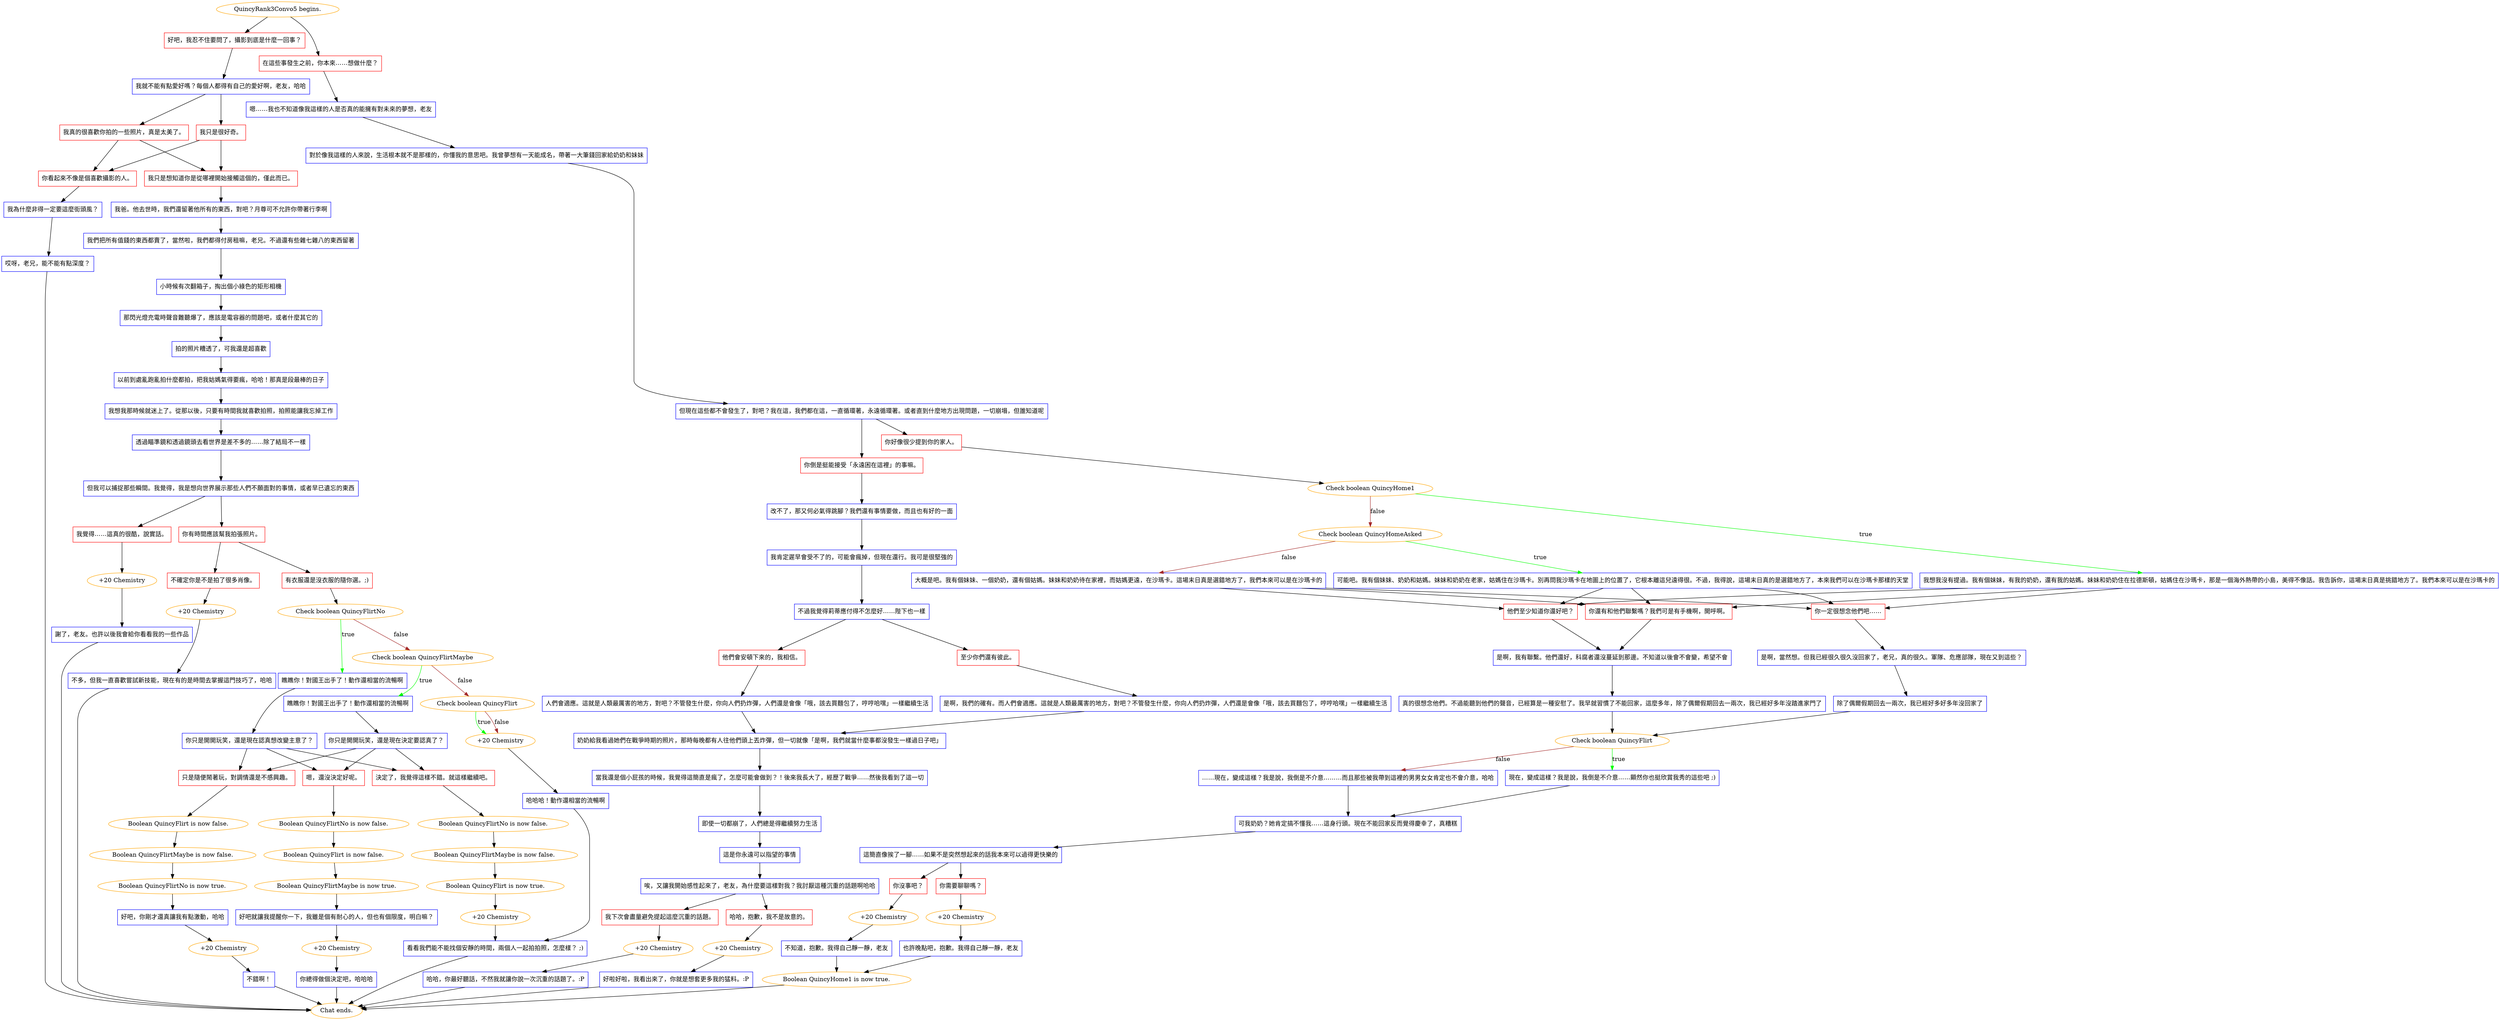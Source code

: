 digraph {
	"QuincyRank3Convo5 begins." [color=orange];
		"QuincyRank3Convo5 begins." -> j2011972786;
		"QuincyRank3Convo5 begins." -> j302579944;
	j2011972786 [label="好吧，我忍不住要問了，攝影到底是什麼一回事？",shape=box,color=red];
		j2011972786 -> j3367079080;
	j302579944 [label="在這些事發生之前，你本來……想做什麼？",shape=box,color=red];
		j302579944 -> j849493759;
	j3367079080 [label="我就不能有點愛好嗎？每個人都得有自己的愛好啊，老友，哈哈",shape=box,color=blue];
		j3367079080 -> j1514388016;
		j3367079080 -> j3136899918;
	j849493759 [label="嗯……我也不知道像我這樣的人是否真的能擁有對未來的夢想，老友",shape=box,color=blue];
		j849493759 -> j1352509940;
	j1514388016 [label="我真的很喜歡你拍的一些照片，真是太美了。",shape=box,color=red];
		j1514388016 -> j4285924195;
		j1514388016 -> j1577885046;
	j3136899918 [label="我只是很好奇。",shape=box,color=red];
		j3136899918 -> j4285924195;
		j3136899918 -> j1577885046;
	j1352509940 [label="對於像我這樣的人來說，生活根本就不是那樣的，你懂我的意思吧。我曾夢想有一天能成名，帶著一大筆錢回家給奶奶和妹妹",shape=box,color=blue];
		j1352509940 -> j1246554302;
	j4285924195 [label="我只是想知道你是從哪裡開始接觸這個的，僅此而已。",shape=box,color=red];
		j4285924195 -> j3281999895;
	j1577885046 [label="你看起來不像是個喜歡攝影的人。",shape=box,color=red];
		j1577885046 -> j3645466262;
	j1246554302 [label="但現在這些都不會發生了，對吧？我在這，我們都在這，一直循環著，永遠循環著。或者直到什麼地方出現問題，一切崩塌，但誰知道呢",shape=box,color=blue];
		j1246554302 -> j113504246;
		j1246554302 -> j3586718926;
	j3281999895 [label="我爸。他去世時，我們還留著他所有的東西，對吧？月尊可不允許你帶著行李啊",shape=box,color=blue];
		j3281999895 -> j244776107;
	j3645466262 [label="我為什麼非得一定要這麼街頭風？",shape=box,color=blue];
		j3645466262 -> j4079604373;
	j113504246 [label="你倒是挺能接受「永遠困在這裡」的事嘛。",shape=box,color=red];
		j113504246 -> j3211653295;
	j3586718926 [label="你好像很少提到你的家人。",shape=box,color=red];
		j3586718926 -> j1107054542;
	j244776107 [label="我們把所有值錢的東西都賣了，當然啦，我們都得付房租嘛，老兄。不過還有些雜七雜八的東西留著",shape=box,color=blue];
		j244776107 -> j2559402332;
	j4079604373 [label="哎呀，老兄，能不能有點深度？",shape=box,color=blue];
		j4079604373 -> "Chat ends.";
	j3211653295 [label="改不了，那又何必氣得跳腳？我們還有事情要做，而且也有好的一面",shape=box,color=blue];
		j3211653295 -> j2420907697;
	j1107054542 [label="Check boolean QuincyHome1",color=orange];
		j1107054542 -> j3603119423 [label=true,color=green];
		j1107054542 -> j3454029324 [label=false,color=brown];
	j2559402332 [label="小時候有次翻箱子，掏出個小綠色的矩形相機",shape=box,color=blue];
		j2559402332 -> j133135659;
	"Chat ends." [color=orange];
	j2420907697 [label="我肯定遲早會受不了的，可能會瘋掉，但現在還行。我可是很堅強的",shape=box,color=blue];
		j2420907697 -> j1840359352;
	j3603119423 [label="我想我沒有提過。我有個妹妹，有我的奶奶，還有我的姑媽。妹妹和奶奶住在拉德斯頓，姑媽住在沙瑪卡，那是一個海外熱帶的小島，美得不像話。我告訴你，這場末日真是挑錯地方了。我們本來可以是在沙瑪卡的",shape=box,color=blue];
		j3603119423 -> j1092605720;
		j3603119423 -> j3479324504;
		j3603119423 -> j2503837427;
	j3454029324 [label="Check boolean QuincyHomeAsked",color=orange];
		j3454029324 -> j430690188 [label=true,color=green];
		j3454029324 -> j1108316896 [label=false,color=brown];
	j133135659 [label="那閃光燈充電時聲音難聽爆了，應該是電容器的問題吧，或者什麼其它的",shape=box,color=blue];
		j133135659 -> j225678159;
	j1840359352 [label="不過我覺得莉蒂應付得不怎麼好……陛下也一樣",shape=box,color=blue];
		j1840359352 -> j4103485200;
		j1840359352 -> j1321095801;
	j1092605720 [label="你還有和他們聯繫嗎？我們可是有手機啊，開呼啊。",shape=box,color=red];
		j1092605720 -> j1798942108;
	j3479324504 [label="他們至少知道你還好吧？",shape=box,color=red];
		j3479324504 -> j1798942108;
	j2503837427 [label="你一定很想念他們吧……",shape=box,color=red];
		j2503837427 -> j3593817927;
	j430690188 [label="可能吧。我有個妹妹、奶奶和姑媽。妹妹和奶奶在老家，姑媽住在沙瑪卡。別再問我沙瑪卡在地圖上的位置了，它根本離這兒遠得很。不過，我得說，這場末日真的是選錯地方了，本來我們可以在沙瑪卡那樣的天堂",shape=box,color=blue];
		j430690188 -> j1092605720;
		j430690188 -> j3479324504;
		j430690188 -> j2503837427;
	j1108316896 [label="大概是吧。我有個妹妹、一個奶奶，還有個姑媽。妹妹和奶奶待在家裡，而姑媽更遠，在沙瑪卡。這場末日真是選錯地方了，我們本來可以是在沙瑪卡的",shape=box,color=blue];
		j1108316896 -> j1092605720;
		j1108316896 -> j3479324504;
		j1108316896 -> j2503837427;
	j225678159 [label="拍的照片糟透了，可我還是超喜歡",shape=box,color=blue];
		j225678159 -> j2700756701;
	j4103485200 [label="至少你們還有彼此。",shape=box,color=red];
		j4103485200 -> j4118894050;
	j1321095801 [label="他們會安頓下來的，我相信。",shape=box,color=red];
		j1321095801 -> j840341565;
	j1798942108 [label="是啊，我有聯繫。他們還好，科腐者還沒蔓延到那邊。不知道以後會不會變，希望不會",shape=box,color=blue];
		j1798942108 -> j4123666288;
	j3593817927 [label="是啊，當然想。但我已經很久很久沒回家了，老兄，真的很久。軍隊、危應部隊，現在又到這些？",shape=box,color=blue];
		j3593817927 -> j1469177605;
	j2700756701 [label="以前到處亂跑亂拍什麼都拍，把我姑媽氣得要瘋，哈哈！那真是段最棒的日子",shape=box,color=blue];
		j2700756701 -> j1230966637;
	j4118894050 [label="是啊，我們的確有。而人們會適應。這就是人類最厲害的地方，對吧？不管發生什麼，你向人們扔炸彈，人們還是會像「哦，該去買麵包了，哼哼哈嘿」一樣繼續生活",shape=box,color=blue];
		j4118894050 -> j2414065727;
	j840341565 [label="人們會適應。這就是人類最厲害的地方，對吧？不管發生什麼，你向人們扔炸彈，人們還是會像「哦，該去買麵包了，哼哼哈嘿」一樣繼續生活",shape=box,color=blue];
		j840341565 -> j2414065727;
	j4123666288 [label="真的很想念他們。不過能聽到他們的聲音，已經算是一種安慰了。我早就習慣了不能回家，這麼多年，除了偶爾假期回去一兩次，我已經好多年沒踏進家門了",shape=box,color=blue];
		j4123666288 -> j1312645796;
	j1469177605 [label="除了偶爾假期回去一兩次，我已經好多好多年沒回家了",shape=box,color=blue];
		j1469177605 -> j1312645796;
	j1230966637 [label="我想我那時候就迷上了。從那以後，只要有時間我就喜歡拍照，拍照能讓我忘掉工作",shape=box,color=blue];
		j1230966637 -> j2753542307;
	j2414065727 [label="奶奶給我看過她們在戰爭時期的照片，那時每晚都有人往他們頭上丟炸彈，但一切就像「是啊，我們就當什麼事都沒發生一樣過日子吧」",shape=box,color=blue];
		j2414065727 -> j3963594611;
	j1312645796 [label="Check boolean QuincyFlirt",color=orange];
		j1312645796 -> j2011531505 [label=true,color=green];
		j1312645796 -> j3553565172 [label=false,color=brown];
	j2753542307 [label="透過瞄準鏡和透過鏡頭去看世界是差不多的……除了結局不一樣",shape=box,color=blue];
		j2753542307 -> j3484547989;
	j3963594611 [label="當我還是個小屁孩的時候，我覺得這簡直是瘋了，怎麼可能會做到？！後來我長大了，經歷了戰爭……然後我看到了這一切",shape=box,color=blue];
		j3963594611 -> j2976618241;
	j2011531505 [label="現在，變成這樣？我是說，我倒是不介意……顯然你也挺欣賞我秀的這些吧 ;)",shape=box,color=blue];
		j2011531505 -> j2100835642;
	j3553565172 [label="……現在，變成這樣？我是說，我倒是不介意………而且那些被我帶到這裡的男男女女肯定也不會介意，哈哈",shape=box,color=blue];
		j3553565172 -> j2100835642;
	j3484547989 [label="但我可以捕捉那些瞬間。我覺得，我是想向世界展示那些人們不願面對的事情，或者早已遺忘的東西",shape=box,color=blue];
		j3484547989 -> j1177170910;
		j3484547989 -> j3362779794;
	j2976618241 [label="即使一切都崩了，人們總是得繼續努力生活",shape=box,color=blue];
		j2976618241 -> j1180389329;
	j2100835642 [label="可我奶奶？她肯定搞不懂我……這身行頭。現在不能回家反而覺得慶幸了，真糟糕",shape=box,color=blue];
		j2100835642 -> j822904235;
	j1177170910 [label="你有時間應該幫我拍張照片。",shape=box,color=red];
		j1177170910 -> j4278915;
		j1177170910 -> j2428436250;
	j3362779794 [label="我覺得……這真的很酷，說實話。",shape=box,color=red];
		j3362779794 -> j27094280;
	j1180389329 [label="這是你永遠可以指望的事情",shape=box,color=blue];
		j1180389329 -> j1515624548;
	j822904235 [label="這簡直像挨了一腳……如果不是突然想起來的話我本來可以過得更快樂的",shape=box,color=blue];
		j822904235 -> j2782466376;
		j822904235 -> j3113913783;
	j4278915 [label="有衣服還是沒衣服的隨你選。;)",shape=box,color=red];
		j4278915 -> j3041405402;
	j2428436250 [label="不確定你是不是拍了很多肖像。",shape=box,color=red];
		j2428436250 -> j1936101412;
	j27094280 [label="+20 Chemistry",color=orange];
		j27094280 -> j2714439398;
	j1515624548 [label="唉，又讓我開始感性起來了，老友，為什麼要這樣對我？我討厭這種沉重的話題啊哈哈",shape=box,color=blue];
		j1515624548 -> j902566278;
		j1515624548 -> j4011963943;
	j2782466376 [label="你沒事吧？",shape=box,color=red];
		j2782466376 -> j2936949762;
	j3113913783 [label="你需要聊聊嗎？",shape=box,color=red];
		j3113913783 -> j840893496;
	j3041405402 [label="Check boolean QuincyFlirtNo",color=orange];
		j3041405402 -> j1749914443 [label=true,color=green];
		j3041405402 -> j1771625091 [label=false,color=brown];
	j1936101412 [label="+20 Chemistry",color=orange];
		j1936101412 -> j1664348599;
	j2714439398 [label="謝了，老友。也許以後我會給你看看我的一些作品",shape=box,color=blue];
		j2714439398 -> "Chat ends.";
	j902566278 [label="哈哈，抱歉，我不是故意的。",shape=box,color=red];
		j902566278 -> j495352033;
	j4011963943 [label="我下次會盡量避免提起這麼沉重的話題。",shape=box,color=red];
		j4011963943 -> j1506074331;
	j2936949762 [label="+20 Chemistry",color=orange];
		j2936949762 -> j3380530442;
	j840893496 [label="+20 Chemistry",color=orange];
		j840893496 -> j4232836044;
	j1749914443 [label="瞧瞧你！對國王出手了！動作還相當的流暢啊",shape=box,color=blue];
		j1749914443 -> j3128410275;
	j1771625091 [label="Check boolean QuincyFlirtMaybe",color=orange];
		j1771625091 -> j3143518870 [label=true,color=green];
		j1771625091 -> j264878120 [label=false,color=brown];
	j1664348599 [label="不多，但我一直喜歡嘗試新技能，現在有的是時間去掌握這門技巧了，哈哈",shape=box,color=blue];
		j1664348599 -> "Chat ends.";
	j495352033 [label="+20 Chemistry",color=orange];
		j495352033 -> j1781965492;
	j1506074331 [label="+20 Chemistry",color=orange];
		j1506074331 -> j155120330;
	j3380530442 [label="不知道，抱歉。我得自己靜一靜，老友",shape=box,color=blue];
		j3380530442 -> j2139500098;
	j4232836044 [label="也許晚點吧，抱歉。我得自己靜一靜，老友",shape=box,color=blue];
		j4232836044 -> j2139500098;
	j3128410275 [label="你只是開開玩笑，還是現在認真想改變主意了？",shape=box,color=blue];
		j3128410275 -> j1856206343;
		j3128410275 -> j1832745158;
		j3128410275 -> j2026312338;
	j3143518870 [label="瞧瞧你！對國王出手了！動作還相當的流暢啊",shape=box,color=blue];
		j3143518870 -> j1450588912;
	j264878120 [label="Check boolean QuincyFlirt",color=orange];
		j264878120 -> j710979222 [label=true,color=green];
		j264878120 -> j710979222 [label=false,color=brown];
	j1781965492 [label="好啦好啦，我看出來了，你就是想套更多我的猛料。:P",shape=box,color=blue];
		j1781965492 -> "Chat ends.";
	j155120330 [label="哈哈，你最好聽話，不然我就讓你說一次沉重的話題了。:P",shape=box,color=blue];
		j155120330 -> "Chat ends.";
	j2139500098 [label="Boolean QuincyHome1 is now true.",color=orange];
		j2139500098 -> "Chat ends.";
	j1856206343 [label="決定了，我覺得這樣不錯。就這樣繼續吧。",shape=box,color=red];
		j1856206343 -> j3248069084;
	j1832745158 [label="嗯，還沒決定好呢。",shape=box,color=red];
		j1832745158 -> j965403768;
	j2026312338 [label="只是隨便鬧著玩，對調情還是不感興趣。",shape=box,color=red];
		j2026312338 -> j3049004635;
	j1450588912 [label="你只是開開玩笑，還是現在決定要認真了？",shape=box,color=blue];
		j1450588912 -> j1856206343;
		j1450588912 -> j1832745158;
		j1450588912 -> j2026312338;
	j710979222 [label="+20 Chemistry",color=orange];
		j710979222 -> j2639644197;
	j3248069084 [label="Boolean QuincyFlirtNo is now false.",color=orange];
		j3248069084 -> j3488011030;
	j965403768 [label="Boolean QuincyFlirtNo is now false.",color=orange];
		j965403768 -> j777678855;
	j3049004635 [label="Boolean QuincyFlirt is now false.",color=orange];
		j3049004635 -> j3148494804;
	j2639644197 [label="哈哈哈！動作還相當的流暢啊",shape=box,color=blue];
		j2639644197 -> j772966541;
	j3488011030 [label="Boolean QuincyFlirtMaybe is now false.",color=orange];
		j3488011030 -> j2856124143;
	j777678855 [label="Boolean QuincyFlirt is now false.",color=orange];
		j777678855 -> j2975446245;
	j3148494804 [label="Boolean QuincyFlirtMaybe is now false.",color=orange];
		j3148494804 -> j991917395;
	j772966541 [label="看看我們能不能找個安靜的時間，兩個人一起拍拍照，怎麼樣？ ;)",shape=box,color=blue];
		j772966541 -> "Chat ends.";
	j2856124143 [label="Boolean QuincyFlirt is now true.",color=orange];
		j2856124143 -> j1725969875;
	j2975446245 [label="Boolean QuincyFlirtMaybe is now true.",color=orange];
		j2975446245 -> j1207809111;
	j991917395 [label="Boolean QuincyFlirtNo is now true.",color=orange];
		j991917395 -> j743826953;
	j1725969875 [label="+20 Chemistry",color=orange];
		j1725969875 -> j772966541;
	j1207809111 [label="好吧就讓我提醒你一下，我雖是個有耐心的人，但也有個限度，明白嘛？",shape=box,color=blue];
		j1207809111 -> j2781684417;
	j743826953 [label="好吧，你剛才還真讓我有點激動，哈哈",shape=box,color=blue];
		j743826953 -> j273321167;
	j2781684417 [label="+20 Chemistry",color=orange];
		j2781684417 -> j3458844635;
	j273321167 [label="+20 Chemistry",color=orange];
		j273321167 -> j3420628727;
	j3458844635 [label="你總得做個決定吧，哈哈哈",shape=box,color=blue];
		j3458844635 -> "Chat ends.";
	j3420628727 [label="不錯啊！",shape=box,color=blue];
		j3420628727 -> "Chat ends.";
}